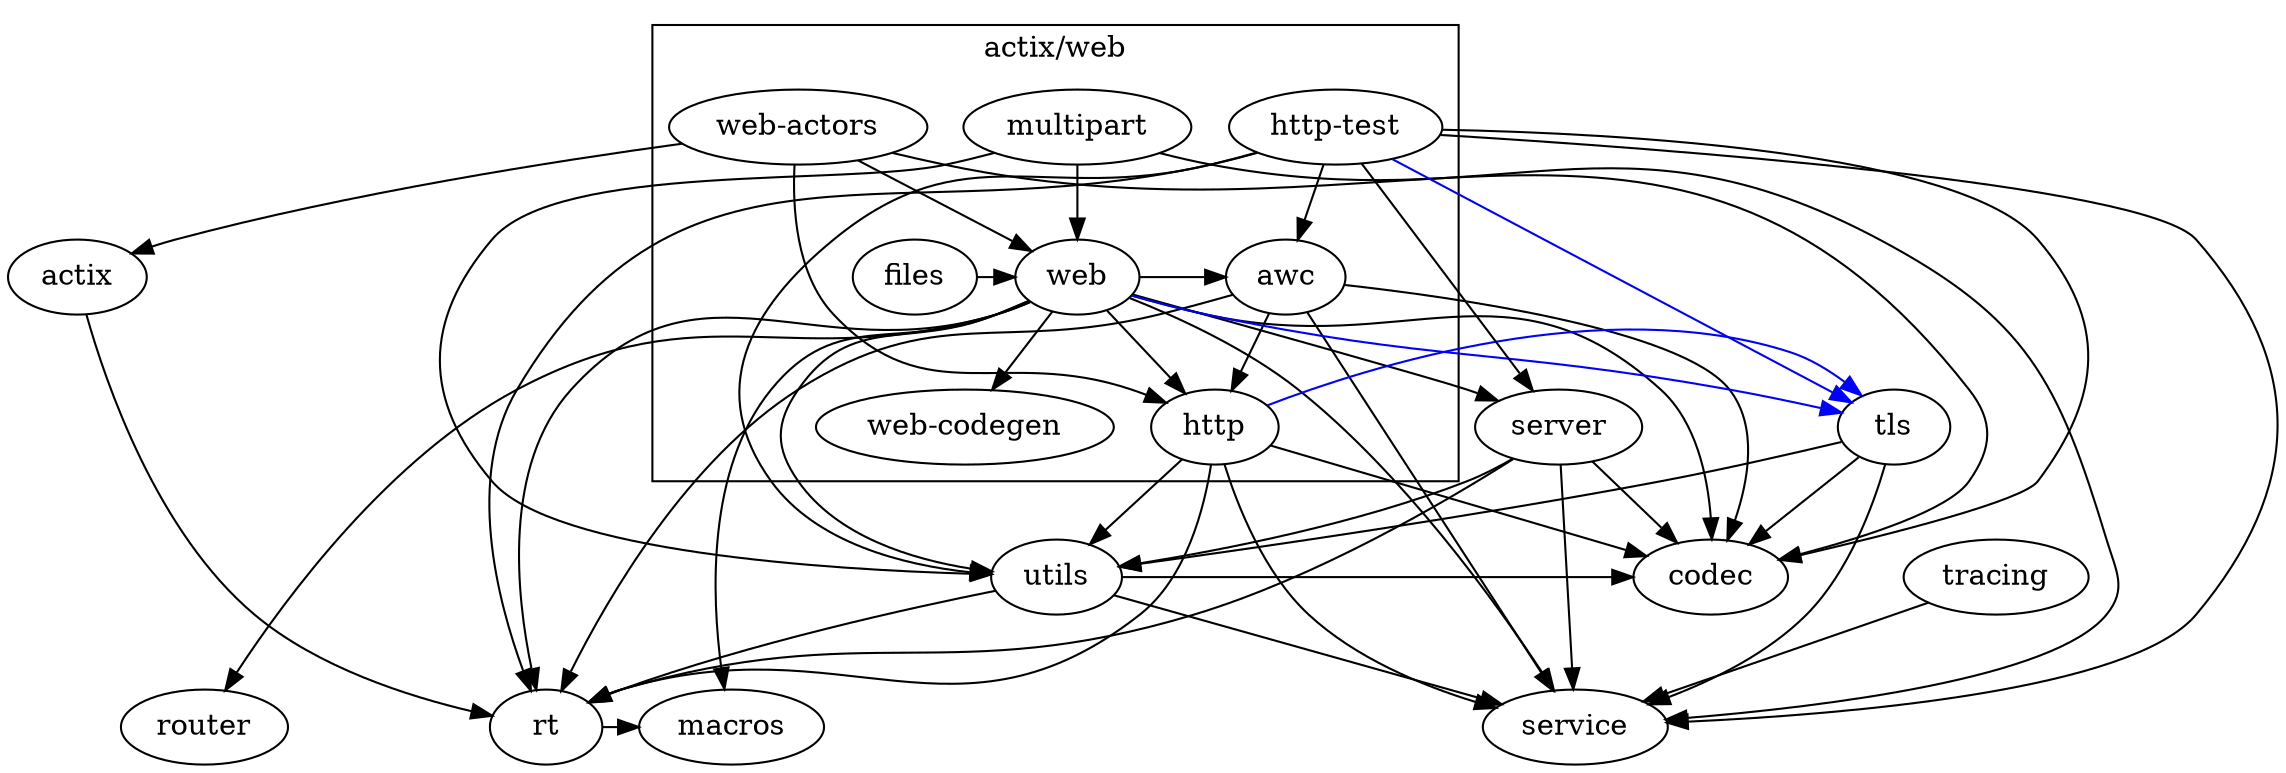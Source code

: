 digraph {
    subgraph cluster_web {
        label="actix/web"

        "awc"
        "web"
        "files"
        "http"
        "multipart"
        "web-actors"
        "web-codegen"
        "http-test"

        { rank=same; "multipart" "web-actors" "http-test" };
        { rank=same; "files" "awc" "web" };
        { rank=same; "web-codegen" "http" };
    }

    "web" -> { "codec" "service" "utils" "router" "rt" "server" "macros" "web-codegen" "http" "awc" }
    "web" -> { "tls" }[color=blue] // optional
    "awc" -> { "codec" "service" "http" "rt" }
    "web-actors" -> { "actix" "web" "http" "codec" }
    "multipart" -> { "web" "service" "utils" }
    "http" -> { "service" "codec" "utils" "rt" }
    "http" -> { "tls" }[color=blue] // optional
    "files" -> { "web" }
    "http-test" -> { "service" "codec" "utils" "rt" "server" "awc" }
    "http-test" -> { "tls" }[color=blue] // optional

    // net

    "utils" -> { "service" "rt" "codec" }
    "tracing" -> { "service" }
    "tls" -> { "service" "codec" "utils" }
    "server" -> { "service" "rt" "codec" "utils" }
    "rt" -> { "macros" }

    { rank=same; "utils" "codec" };
    { rank=same; "rt" "macros" "service" "router" };

    // actix

    "actix" -> { "rt" }
}
